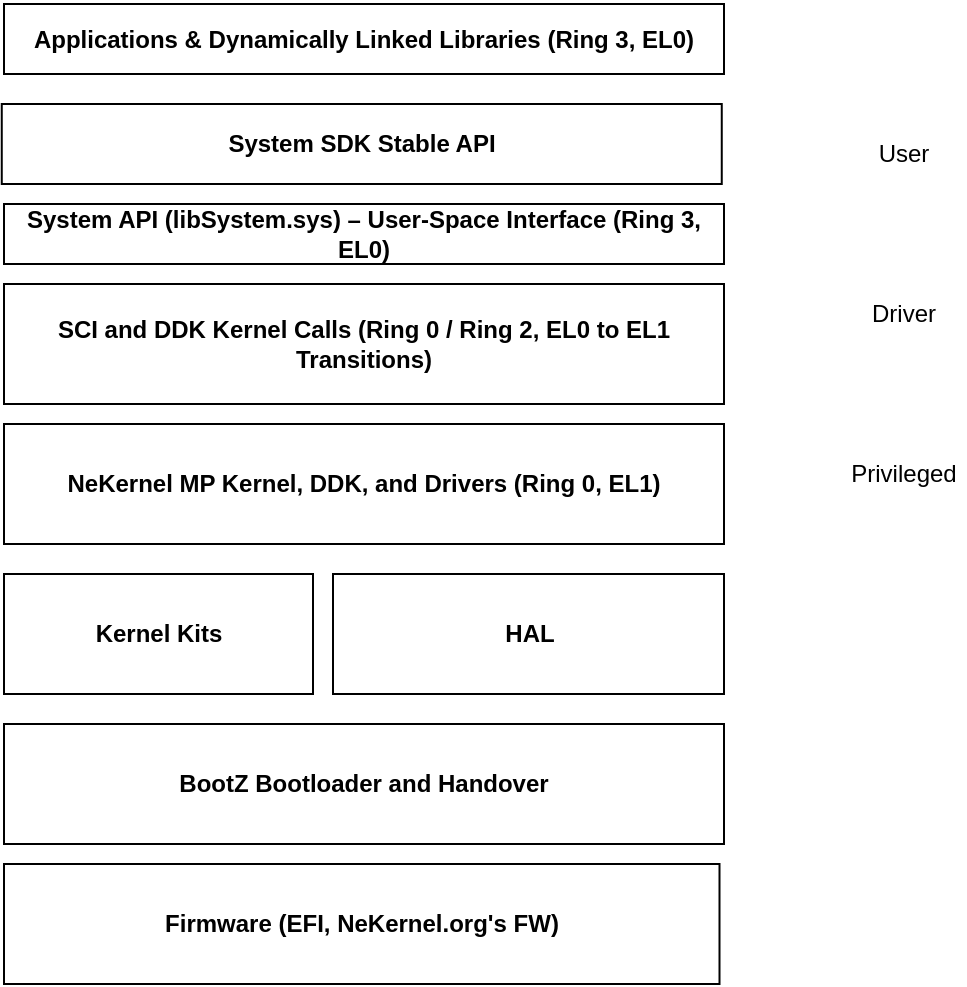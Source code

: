 <mxfile>
    <diagram name="Page-1" id="lDkK2i6CeL2VbSOVDvrP">
        <mxGraphModel dx="960" dy="709" grid="1" gridSize="10" guides="1" tooltips="1" connect="1" arrows="1" fold="1" page="1" pageScale="1" pageWidth="827" pageHeight="1169" math="0" shadow="0">
            <root>
                <mxCell id="0"/>
                <mxCell id="1" parent="0"/>
                <mxCell id="ifhO3zQZNW-sXvZMTmu8-2" value="&lt;p class=&quot;p1&quot;&gt;&lt;b&gt;System API (libSystem.sys&lt;/b&gt;&lt;b style=&quot;background-color: transparent;&quot;&gt;) – User-Space Interface (Ring 3, EL0)&lt;/b&gt;&lt;/p&gt;" style="rounded=0;whiteSpace=wrap;html=1;" parent="1" vertex="1">
                    <mxGeometry x="240" y="340" width="360" height="30" as="geometry"/>
                </mxCell>
                <mxCell id="ifhO3zQZNW-sXvZMTmu8-3" value="&lt;p class=&quot;p1&quot;&gt;&lt;b&gt;Applications &amp;amp; Dynamically Linked Libraries (Ring 3, EL0)&lt;/b&gt;&lt;/p&gt;" style="rounded=0;whiteSpace=wrap;html=1;" parent="1" vertex="1">
                    <mxGeometry x="240" y="240" width="360" height="35" as="geometry"/>
                </mxCell>
                <mxCell id="ifhO3zQZNW-sXvZMTmu8-13" value="&lt;p class=&quot;p1&quot;&gt;&lt;b&gt;NeKernel MP Kernel, DDK, and Drivers (Ring 0, EL1)&lt;/b&gt;&lt;/p&gt;" style="rounded=0;whiteSpace=wrap;html=1;" parent="1" vertex="1">
                    <mxGeometry x="240" y="450" width="360" height="60" as="geometry"/>
                </mxCell>
                <mxCell id="4" value="&lt;p class=&quot;p1&quot;&gt;&lt;b&gt;SCI and DDK Kernel Calls (Ring 0 / Ring 2, EL0 to EL1 Transitions)&lt;/b&gt;&lt;/p&gt;" style="rounded=0;whiteSpace=wrap;html=1;" parent="1" vertex="1">
                    <mxGeometry x="240" y="380" width="360" height="60" as="geometry"/>
                </mxCell>
                <mxCell id="5" value="&lt;p class=&quot;p1&quot;&gt;&lt;b&gt;HAL&lt;/b&gt;&lt;/p&gt;" style="rounded=0;whiteSpace=wrap;html=1;" parent="1" vertex="1">
                    <mxGeometry x="404.5" y="525" width="195.5" height="60" as="geometry"/>
                </mxCell>
                <mxCell id="6" value="&lt;p class=&quot;p1&quot;&gt;&lt;b&gt;Kernel Kits&lt;/b&gt;&lt;/p&gt;" style="rounded=0;whiteSpace=wrap;html=1;" parent="1" vertex="1">
                    <mxGeometry x="240" y="525" width="154.5" height="60" as="geometry"/>
                </mxCell>
                <mxCell id="7" value="&lt;p class=&quot;p1&quot;&gt;&lt;b&gt;BootZ Bootloader and Handover&lt;/b&gt;&lt;/p&gt;" style="rounded=0;whiteSpace=wrap;html=1;" parent="1" vertex="1">
                    <mxGeometry x="240" y="600" width="360" height="60" as="geometry"/>
                </mxCell>
                <mxCell id="9" value="&lt;p class=&quot;p1&quot;&gt;&lt;b&gt;Firmware (EFI, NeKernel.org&#39;s FW)&lt;/b&gt;&lt;/p&gt;" style="rounded=0;whiteSpace=wrap;html=1;" parent="1" vertex="1">
                    <mxGeometry x="240" y="670" width="357.75" height="60" as="geometry"/>
                </mxCell>
                <mxCell id="10" value="Privileged" style="text;html=1;align=center;verticalAlign=middle;whiteSpace=wrap;rounded=0;" parent="1" vertex="1">
                    <mxGeometry x="660" y="460" width="60" height="30" as="geometry"/>
                </mxCell>
                <mxCell id="11" value="User" style="text;html=1;align=center;verticalAlign=middle;whiteSpace=wrap;rounded=0;" parent="1" vertex="1">
                    <mxGeometry x="660" y="300" width="60" height="30" as="geometry"/>
                </mxCell>
                <mxCell id="12" value="Driver" style="text;html=1;align=center;verticalAlign=middle;whiteSpace=wrap;rounded=0;" parent="1" vertex="1">
                    <mxGeometry x="660" y="380" width="60" height="30" as="geometry"/>
                </mxCell>
                <mxCell id="13" value="&lt;p class=&quot;p1&quot;&gt;&lt;b&gt;System SDK Stable API&lt;/b&gt;&lt;/p&gt;" style="rounded=0;whiteSpace=wrap;html=1;" vertex="1" parent="1">
                    <mxGeometry x="238.88" y="290" width="360" height="40" as="geometry"/>
                </mxCell>
            </root>
        </mxGraphModel>
    </diagram>
</mxfile>